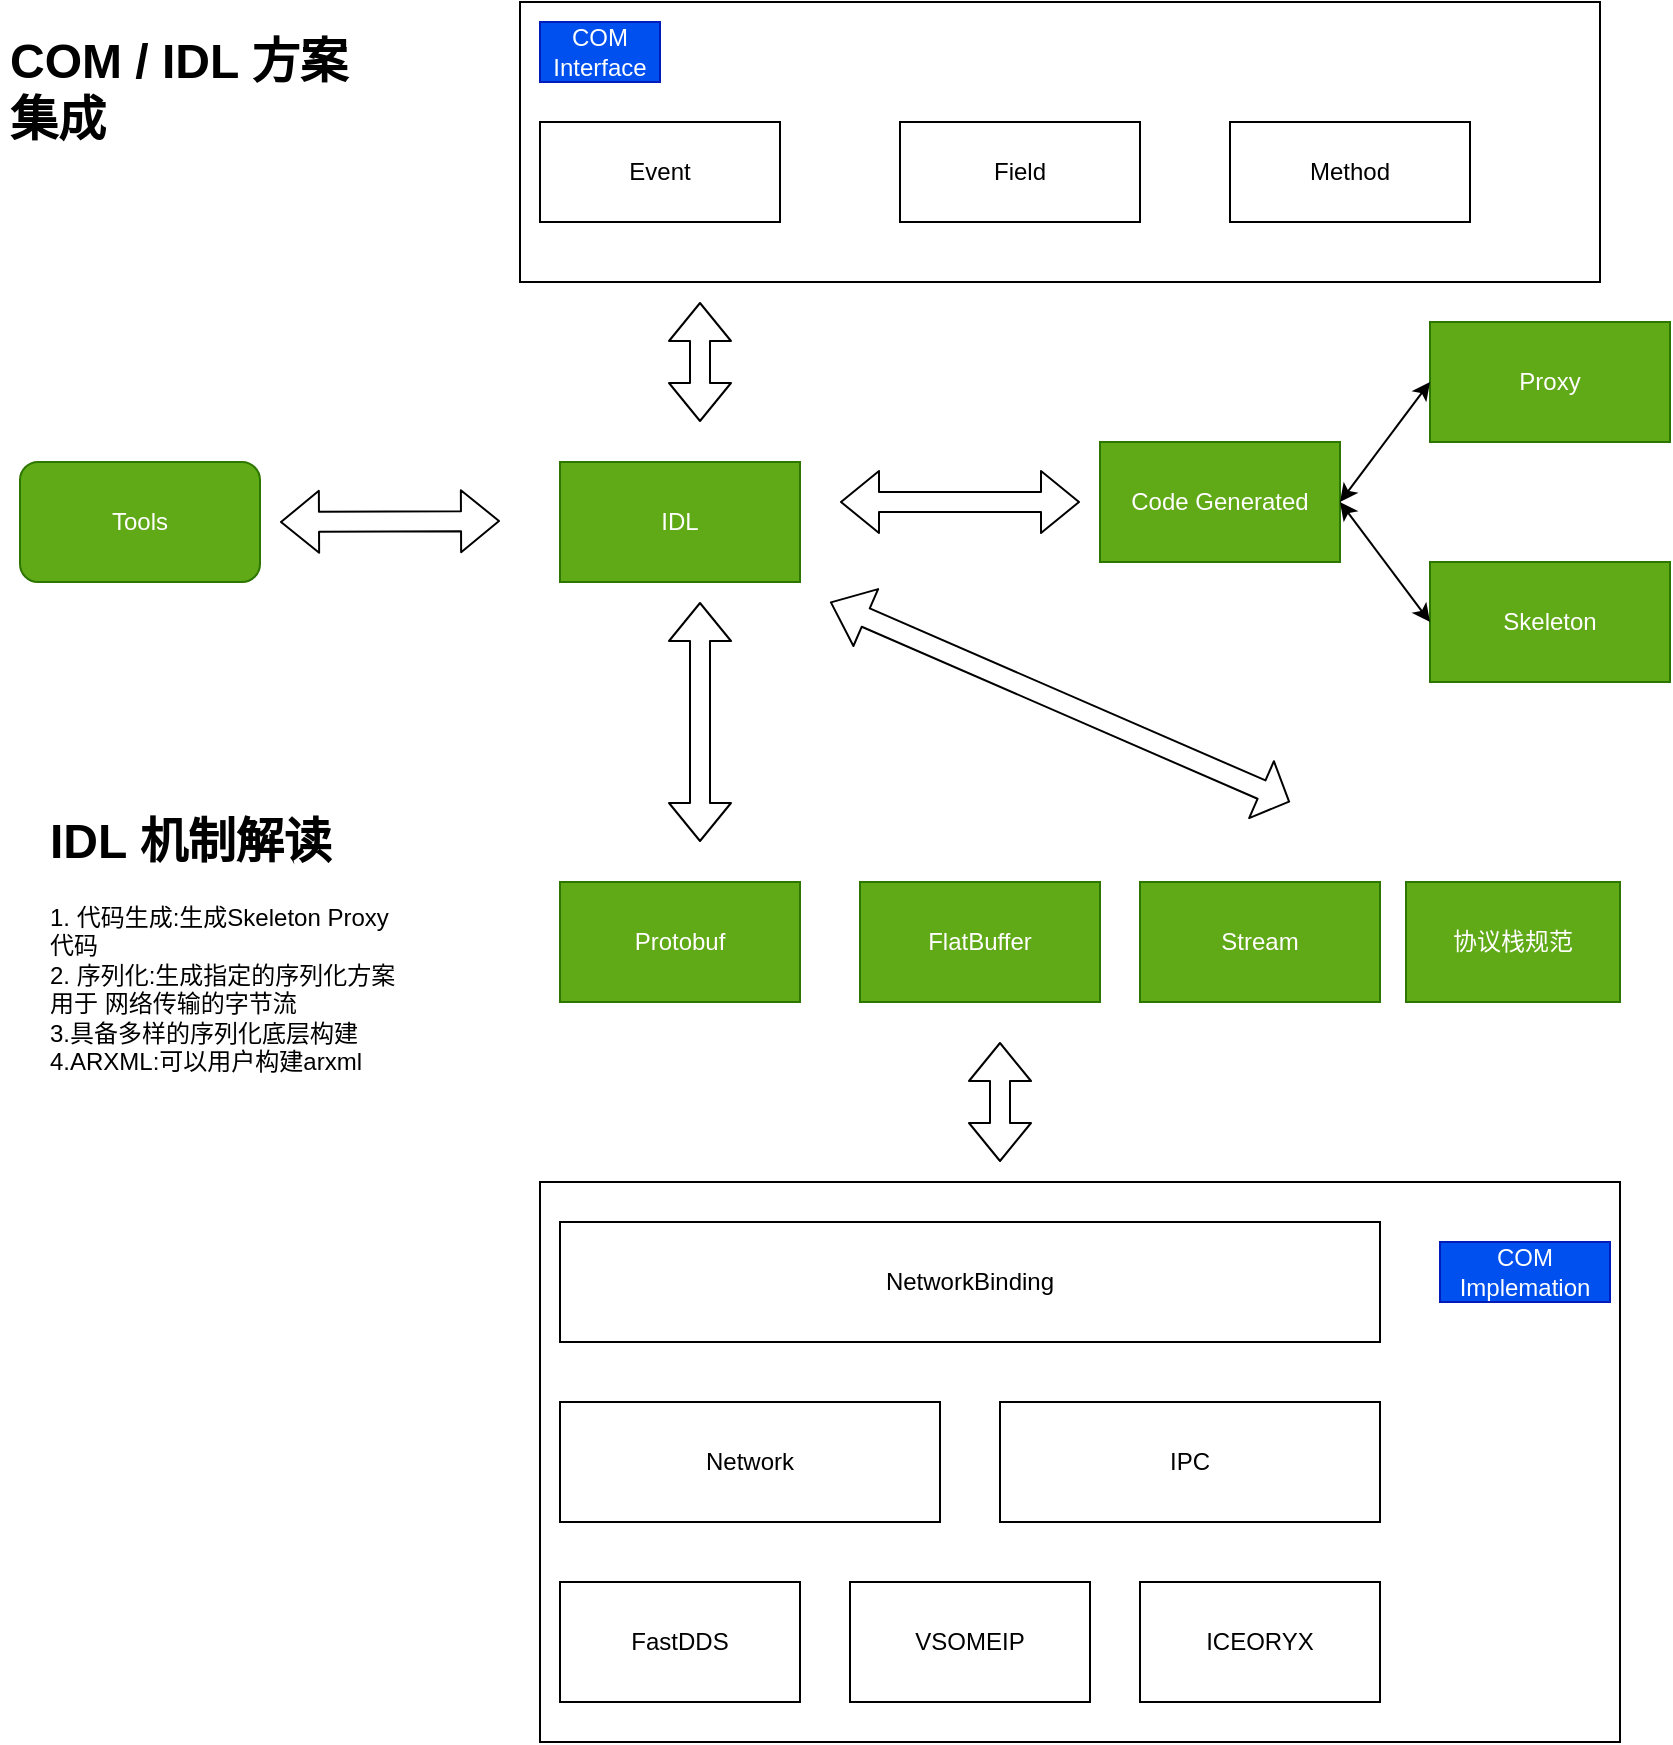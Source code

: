 <mxfile>
    <diagram id="n9xrbk_7lXDBFjdbYbjj" name="Page-1">
        <mxGraphModel dx="1390" dy="1124" grid="1" gridSize="10" guides="1" tooltips="1" connect="1" arrows="1" fold="1" page="1" pageScale="1" pageWidth="850" pageHeight="1100" math="0" shadow="0">
            <root>
                <mxCell id="0"/>
                <mxCell id="1" parent="0"/>
                <mxCell id="31" value="" style="rounded=0;whiteSpace=wrap;html=1;" parent="1" vertex="1">
                    <mxGeometry x="280" y="600" width="540" height="280" as="geometry"/>
                </mxCell>
                <mxCell id="29" value="" style="rounded=0;whiteSpace=wrap;html=1;" parent="1" vertex="1">
                    <mxGeometry x="270" y="10" width="540" height="140" as="geometry"/>
                </mxCell>
                <mxCell id="2" value="IDL" style="rounded=0;whiteSpace=wrap;html=1;fillColor=#60a917;fontColor=#ffffff;strokeColor=#2D7600;" parent="1" vertex="1">
                    <mxGeometry x="290" y="240" width="120" height="60" as="geometry"/>
                </mxCell>
                <mxCell id="3" value="Protobuf" style="rounded=0;whiteSpace=wrap;html=1;fillColor=#60a917;fontColor=#ffffff;strokeColor=#2D7600;" parent="1" vertex="1">
                    <mxGeometry x="290" y="450" width="120" height="60" as="geometry"/>
                </mxCell>
                <mxCell id="4" value="FlatBuffer" style="rounded=0;whiteSpace=wrap;html=1;fillColor=#60a917;fontColor=#ffffff;strokeColor=#2D7600;" parent="1" vertex="1">
                    <mxGeometry x="440" y="450" width="120" height="60" as="geometry"/>
                </mxCell>
                <mxCell id="5" value="Skeleton" style="rounded=0;whiteSpace=wrap;html=1;fillColor=#60a917;fontColor=#ffffff;strokeColor=#2D7600;" parent="1" vertex="1">
                    <mxGeometry x="725" y="290" width="120" height="60" as="geometry"/>
                </mxCell>
                <mxCell id="6" value="Proxy" style="rounded=0;whiteSpace=wrap;html=1;fillColor=#60a917;fontColor=#ffffff;strokeColor=#2D7600;" parent="1" vertex="1">
                    <mxGeometry x="725" y="170" width="120" height="60" as="geometry"/>
                </mxCell>
                <mxCell id="7" value="Network" style="rounded=0;whiteSpace=wrap;html=1;" parent="1" vertex="1">
                    <mxGeometry x="290" y="710" width="190" height="60" as="geometry"/>
                </mxCell>
                <mxCell id="8" value="IPC" style="rounded=0;whiteSpace=wrap;html=1;" parent="1" vertex="1">
                    <mxGeometry x="510" y="710" width="190" height="60" as="geometry"/>
                </mxCell>
                <mxCell id="9" value="Event" style="rounded=0;whiteSpace=wrap;html=1;" parent="1" vertex="1">
                    <mxGeometry x="280" y="70" width="120" height="50" as="geometry"/>
                </mxCell>
                <mxCell id="10" value="Field" style="rounded=0;whiteSpace=wrap;html=1;" parent="1" vertex="1">
                    <mxGeometry x="460" y="70" width="120" height="50" as="geometry"/>
                </mxCell>
                <mxCell id="11" value="Stream" style="rounded=0;whiteSpace=wrap;html=1;fillColor=#60a917;fontColor=#ffffff;strokeColor=#2D7600;" parent="1" vertex="1">
                    <mxGeometry x="580" y="450" width="120" height="60" as="geometry"/>
                </mxCell>
                <mxCell id="12" value="Method" style="rounded=0;whiteSpace=wrap;html=1;" parent="1" vertex="1">
                    <mxGeometry x="625" y="70" width="120" height="50" as="geometry"/>
                </mxCell>
                <mxCell id="15" value="Code Generated" style="rounded=0;whiteSpace=wrap;html=1;fillColor=#60a917;fontColor=#ffffff;strokeColor=#2D7600;" parent="1" vertex="1">
                    <mxGeometry x="560" y="230" width="120" height="60" as="geometry"/>
                </mxCell>
                <mxCell id="16" value="FastDDS" style="rounded=0;whiteSpace=wrap;html=1;" parent="1" vertex="1">
                    <mxGeometry x="290" y="800" width="120" height="60" as="geometry"/>
                </mxCell>
                <mxCell id="17" value="VSOMEIP" style="rounded=0;whiteSpace=wrap;html=1;" parent="1" vertex="1">
                    <mxGeometry x="435" y="800" width="120" height="60" as="geometry"/>
                </mxCell>
                <mxCell id="18" value="ICEORYX" style="rounded=0;whiteSpace=wrap;html=1;" parent="1" vertex="1">
                    <mxGeometry x="580" y="800" width="120" height="60" as="geometry"/>
                </mxCell>
                <mxCell id="19" value="NetworkBinding" style="rounded=0;whiteSpace=wrap;html=1;" parent="1" vertex="1">
                    <mxGeometry x="290" y="620" width="410" height="60" as="geometry"/>
                </mxCell>
                <mxCell id="21" value="" style="shape=flexArrow;endArrow=classic;startArrow=classic;html=1;" parent="1" edge="1">
                    <mxGeometry width="100" height="100" relative="1" as="geometry">
                        <mxPoint x="360" y="220" as="sourcePoint"/>
                        <mxPoint x="360" y="160" as="targetPoint"/>
                    </mxGeometry>
                </mxCell>
                <mxCell id="22" value="" style="endArrow=classic;startArrow=classic;html=1;entryX=0;entryY=0.5;entryDx=0;entryDy=0;exitX=1;exitY=0.5;exitDx=0;exitDy=0;" parent="1" source="15" target="6" edge="1">
                    <mxGeometry width="50" height="50" relative="1" as="geometry">
                        <mxPoint x="760" y="430" as="sourcePoint"/>
                        <mxPoint x="810" y="380" as="targetPoint"/>
                    </mxGeometry>
                </mxCell>
                <mxCell id="23" value="" style="endArrow=classic;startArrow=classic;html=1;entryX=0;entryY=0.5;entryDx=0;entryDy=0;exitX=1;exitY=0.5;exitDx=0;exitDy=0;" parent="1" source="15" target="5" edge="1">
                    <mxGeometry width="50" height="50" relative="1" as="geometry">
                        <mxPoint x="890" y="270" as="sourcePoint"/>
                        <mxPoint x="940" y="220" as="targetPoint"/>
                    </mxGeometry>
                </mxCell>
                <mxCell id="24" value="" style="shape=flexArrow;endArrow=classic;startArrow=classic;html=1;" parent="1" edge="1">
                    <mxGeometry width="100" height="100" relative="1" as="geometry">
                        <mxPoint x="430" y="260" as="sourcePoint"/>
                        <mxPoint x="550" y="260" as="targetPoint"/>
                    </mxGeometry>
                </mxCell>
                <mxCell id="25" value="" style="shape=flexArrow;endArrow=classic;startArrow=classic;html=1;" parent="1" edge="1">
                    <mxGeometry width="100" height="100" relative="1" as="geometry">
                        <mxPoint x="360" y="430" as="sourcePoint"/>
                        <mxPoint x="360" y="310" as="targetPoint"/>
                    </mxGeometry>
                </mxCell>
                <mxCell id="26" value="&lt;h1&gt;IDL 机制解读&amp;nbsp;&lt;/h1&gt;&lt;div&gt;1. 代码生成:生成Skeleton Proxy 代码&lt;/div&gt;&lt;div&gt;2. 序列化:生成指定的序列化方案 用于 网络传输的字节流&lt;/div&gt;&lt;div&gt;3.具备多样的序列化底层构建&lt;/div&gt;&lt;div&gt;4.ARXML:可以用户构建arxml&lt;/div&gt;" style="text;html=1;strokeColor=none;fillColor=none;spacing=5;spacingTop=-20;whiteSpace=wrap;overflow=hidden;rounded=0;" parent="1" vertex="1">
                    <mxGeometry x="30" y="410" width="190" height="170" as="geometry"/>
                </mxCell>
                <mxCell id="27" value="Tools" style="rounded=1;whiteSpace=wrap;html=1;fillColor=#60a917;fontColor=#ffffff;strokeColor=#2D7600;" parent="1" vertex="1">
                    <mxGeometry x="20" y="240" width="120" height="60" as="geometry"/>
                </mxCell>
                <mxCell id="28" value="" style="shape=flexArrow;endArrow=classic;startArrow=classic;html=1;" parent="1" edge="1">
                    <mxGeometry width="100" height="100" relative="1" as="geometry">
                        <mxPoint x="150" y="270" as="sourcePoint"/>
                        <mxPoint x="260" y="269.5" as="targetPoint"/>
                    </mxGeometry>
                </mxCell>
                <mxCell id="30" value="COM&lt;br&gt;Interface" style="text;html=1;strokeColor=#001DBC;fillColor=#0050ef;align=center;verticalAlign=middle;whiteSpace=wrap;rounded=0;fontColor=#ffffff;" parent="1" vertex="1">
                    <mxGeometry x="280" y="20" width="60" height="30" as="geometry"/>
                </mxCell>
                <mxCell id="32" value="COM Implemation" style="text;html=1;strokeColor=#001DBC;fillColor=#0050ef;align=center;verticalAlign=middle;whiteSpace=wrap;rounded=0;fontColor=#ffffff;" parent="1" vertex="1">
                    <mxGeometry x="730" y="630" width="85" height="30" as="geometry"/>
                </mxCell>
                <mxCell id="35" value="" style="shape=flexArrow;endArrow=classic;startArrow=classic;html=1;width=10;endSize=4.675;" parent="1" edge="1">
                    <mxGeometry width="100" height="100" relative="1" as="geometry">
                        <mxPoint x="425" y="310" as="sourcePoint"/>
                        <mxPoint x="655" y="410" as="targetPoint"/>
                        <Array as="points"/>
                    </mxGeometry>
                </mxCell>
                <mxCell id="36" value="&lt;h1&gt;COM / IDL 方案集成&lt;/h1&gt;" style="text;html=1;strokeColor=none;fillColor=none;spacing=5;spacingTop=-20;whiteSpace=wrap;overflow=hidden;rounded=0;" parent="1" vertex="1">
                    <mxGeometry x="10" y="20" width="190" height="120" as="geometry"/>
                </mxCell>
                <mxCell id="37" value="协议栈规范" style="rounded=0;whiteSpace=wrap;html=1;fillColor=#60a917;fontColor=#ffffff;strokeColor=#2D7600;" parent="1" vertex="1">
                    <mxGeometry x="713" y="450" width="107" height="60" as="geometry"/>
                </mxCell>
                <mxCell id="38" value="" style="shape=flexArrow;endArrow=classic;startArrow=classic;html=1;" edge="1" parent="1">
                    <mxGeometry width="100" height="100" relative="1" as="geometry">
                        <mxPoint x="510" y="590" as="sourcePoint"/>
                        <mxPoint x="510" y="530" as="targetPoint"/>
                    </mxGeometry>
                </mxCell>
            </root>
        </mxGraphModel>
    </diagram>
</mxfile>